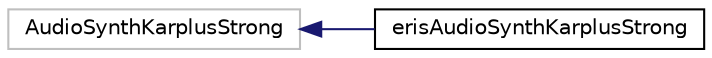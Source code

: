 digraph "Graphical Class Hierarchy"
{
 // LATEX_PDF_SIZE
  edge [fontname="Helvetica",fontsize="10",labelfontname="Helvetica",labelfontsize="10"];
  node [fontname="Helvetica",fontsize="10",shape=record];
  rankdir="LR";
  Node181 [label="AudioSynthKarplusStrong",height=0.2,width=0.4,color="grey75", fillcolor="white", style="filled",tooltip=" "];
  Node181 -> Node0 [dir="back",color="midnightblue",fontsize="10",style="solid",fontname="Helvetica"];
  Node0 [label="erisAudioSynthKarplusStrong",height=0.2,width=0.4,color="black", fillcolor="white", style="filled",URL="$classeris_audio_synth_karplus_strong.html",tooltip=" "];
}
